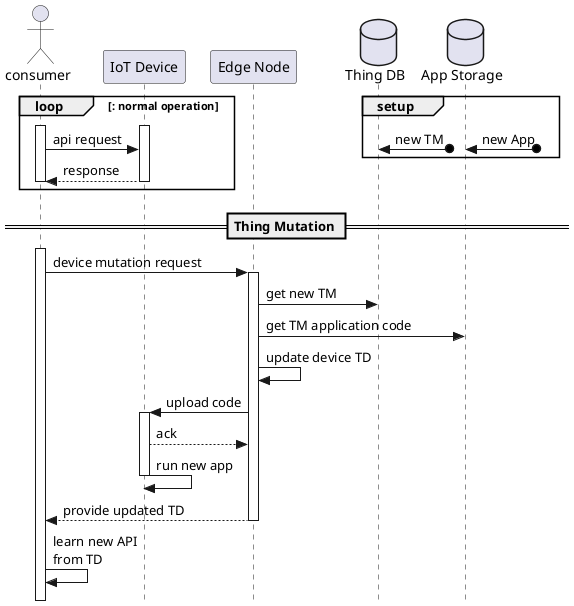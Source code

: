 @startuml
!pragma teoz true
skinparam style strictuml

actor consumer

participant "IoT Device" as iotdev
participant "Edge Node" as node
database "Thing DB" as db
database "App Storage" as store

group setup
    db <-o?: new TM\t
    &store <-o?: new App\t
end group

& loop : normal operation
    activate consumer
    activate iotdev

    consumer -> iotdev : api request
    iotdev --> consumer : response

    deactivate consumer
    deactivate iotdev
end loop

== Thing Mutation == 

activate consumer
consumer -> node : device mutation request

activate node
    
    node -> db : get new TM
    node -> store : get TM application code

    node -> node : update device TD

    node -> iotdev : upload code
    activate iotdev
        iotdev --> node : ack
        iotdev -> iotdev : run new app
    deactivate iotdev

return provide updated TD

consumer -> consumer : learn new API\nfrom TD

@enduml 
